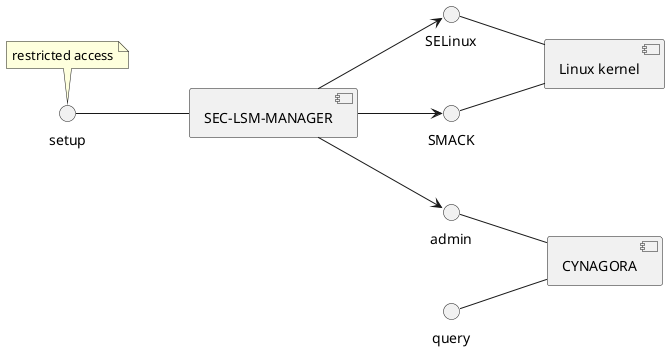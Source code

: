 @startuml

left to right direction

[Linux kernel] as kernel
() SELinux
() SMACK
SELinux -- kernel
SMACK -- kernel

[SEC-LSM-MANAGER] as seclsm
() setup as seclsmadm
seclsmadm -- seclsm

[CYNAGORA] as cynagora
() query as cynque
() admin as cynadm
cynque -- cynagora
cynadm -- cynagora

seclsm --> SELinux
seclsm --> SMACK
seclsm --> cynadm

note top of seclsmadm : restricted access

@enduml


